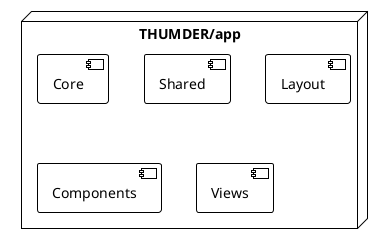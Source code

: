  @startuml
!theme plain
node "THUMDER/app" {
  [Core]
  [Shared]
  [Layout]
  [Components]
  [Views]
}
@enduml
